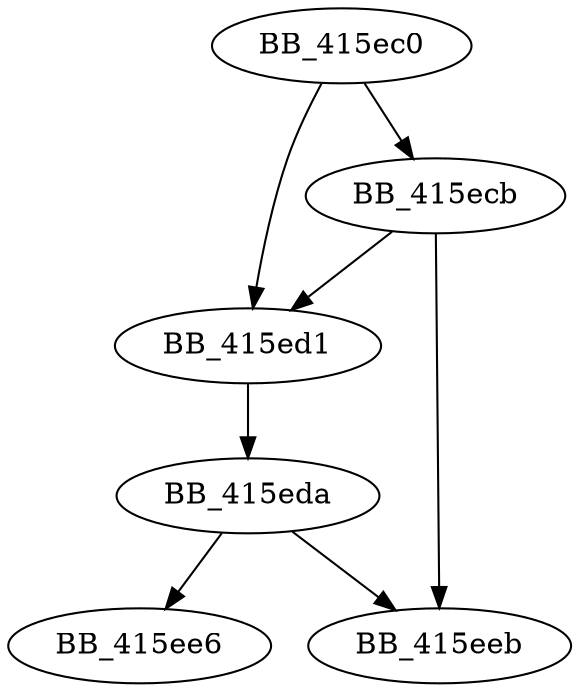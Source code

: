 DiGraph _write_char{
BB_415ec0->BB_415ecb
BB_415ec0->BB_415ed1
BB_415ecb->BB_415ed1
BB_415ecb->BB_415eeb
BB_415ed1->BB_415eda
BB_415eda->BB_415ee6
BB_415eda->BB_415eeb
}
